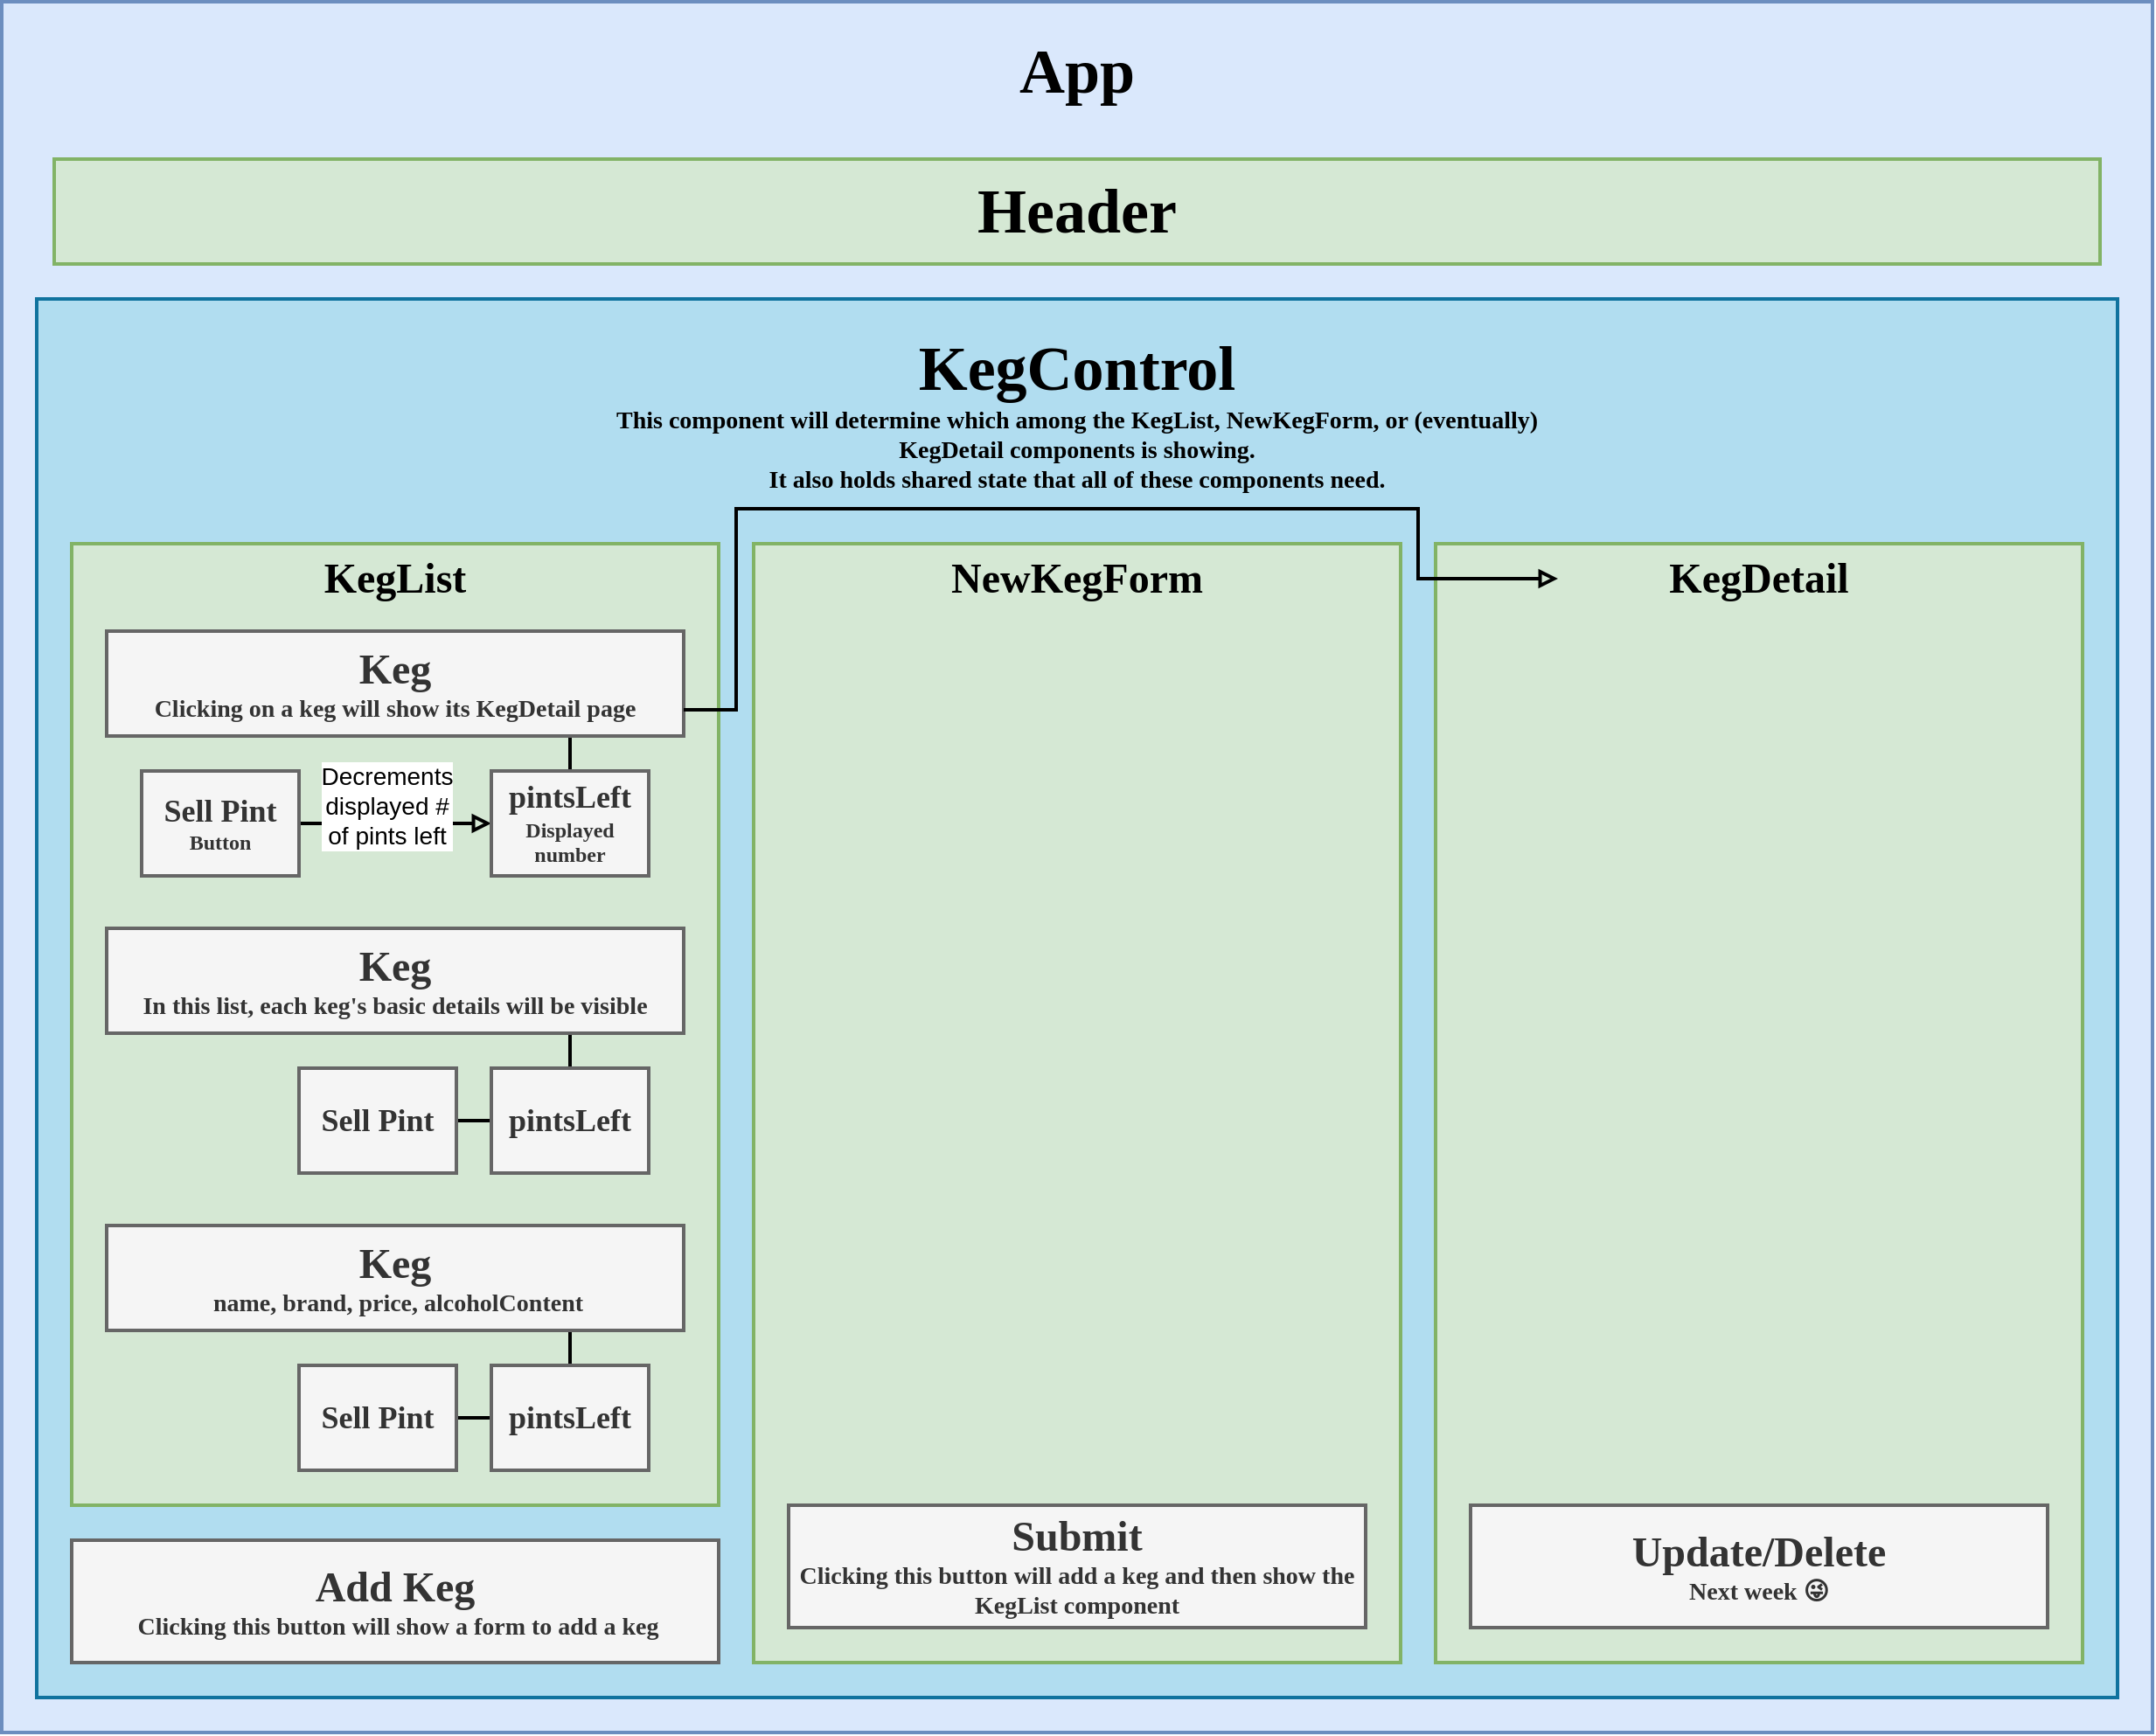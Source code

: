 <mxfile version="14.1.8" type="device"><diagram id="mD3gllbiSejDzujtqncb" name="Page-1"><mxGraphModel dx="3162" dy="1222" grid="1" gridSize="10" guides="1" tooltips="1" connect="1" arrows="1" fold="1" page="1" pageScale="1" pageWidth="1100" pageHeight="850" math="0" shadow="0"><root><mxCell id="0"/><mxCell id="1" parent="0"/><mxCell id="A_Lu4U9Y8x8mx7G1ReFX-2" value="" style="rounded=0;whiteSpace=wrap;html=1;strokeWidth=2;glass=0;sketch=0;shadow=0;fillColor=#dae8fc;strokeColor=#6c8ebf;" vertex="1" parent="1"><mxGeometry x="-10" y="10" width="1230" height="990" as="geometry"/></mxCell><mxCell id="A_Lu4U9Y8x8mx7G1ReFX-15" value="" style="rounded=0;whiteSpace=wrap;html=1;shadow=0;glass=0;sketch=0;strokeWidth=2;fillColor=#b1ddf0;strokeColor=#10739e;" vertex="1" parent="1"><mxGeometry x="10" y="180" width="1190" height="800" as="geometry"/></mxCell><mxCell id="A_Lu4U9Y8x8mx7G1ReFX-3" value="&lt;font data-font-src=&quot;https://fonts.googleapis.com/css?family=Roboto&quot; style=&quot;font-size: 36px&quot; face=&quot;gill sans mt&quot;&gt;&lt;b&gt;App&lt;/b&gt;&lt;/font&gt;" style="text;html=1;strokeColor=none;fillColor=none;align=center;verticalAlign=middle;whiteSpace=wrap;rounded=0;" vertex="1" parent="1"><mxGeometry x="555" y="10" width="100" height="80" as="geometry"/></mxCell><mxCell id="A_Lu4U9Y8x8mx7G1ReFX-4" value="" style="rounded=0;whiteSpace=wrap;html=1;shadow=0;glass=0;sketch=0;strokeWidth=2;fillColor=#d5e8d4;strokeColor=#82b366;" vertex="1" parent="1"><mxGeometry x="20" y="100" width="1170" height="60" as="geometry"/></mxCell><mxCell id="A_Lu4U9Y8x8mx7G1ReFX-5" value="&lt;font data-font-src=&quot;https://fonts.googleapis.com/css?family=Roboto&quot; style=&quot;font-size: 36px&quot; face=&quot;gill sans mt&quot;&gt;&lt;b&gt;Header&lt;/b&gt;&lt;/font&gt;" style="text;html=1;strokeColor=none;fillColor=none;align=center;verticalAlign=middle;whiteSpace=wrap;rounded=0;" vertex="1" parent="1"><mxGeometry x="555" y="90" width="100" height="80" as="geometry"/></mxCell><mxCell id="A_Lu4U9Y8x8mx7G1ReFX-6" value="" style="rounded=0;whiteSpace=wrap;html=1;shadow=0;glass=0;sketch=0;strokeWidth=2;fillColor=#d5e8d4;strokeColor=#82b366;" vertex="1" parent="1"><mxGeometry x="30" y="320" width="370" height="550" as="geometry"/></mxCell><mxCell id="A_Lu4U9Y8x8mx7G1ReFX-7" value="&lt;font data-font-src=&quot;https://fonts.googleapis.com/css?family=Roboto&quot; style=&quot;font-size: 24px&quot; face=&quot;gill sans mt&quot;&gt;&lt;b&gt;KegList&lt;/b&gt;&lt;/font&gt;" style="text;html=1;strokeColor=none;fillColor=none;align=center;verticalAlign=middle;whiteSpace=wrap;rounded=0;" vertex="1" parent="1"><mxGeometry x="100" y="320" width="230" height="40" as="geometry"/></mxCell><mxCell id="A_Lu4U9Y8x8mx7G1ReFX-28" style="edgeStyle=orthogonalEdgeStyle;rounded=0;orthogonalLoop=1;jettySize=auto;html=1;exitX=0.75;exitY=1;exitDx=0;exitDy=0;entryX=0.5;entryY=0;entryDx=0;entryDy=0;endArrow=none;endFill=0;strokeWidth=2;" edge="1" parent="1" source="A_Lu4U9Y8x8mx7G1ReFX-8" target="A_Lu4U9Y8x8mx7G1ReFX-22"><mxGeometry relative="1" as="geometry"/></mxCell><mxCell id="A_Lu4U9Y8x8mx7G1ReFX-8" value="&lt;font face=&quot;gill sans mt&quot; data-font-src=&quot;https://fonts.googleapis.com/css?family=Roboto&quot;&gt;&lt;b&gt;&lt;span style=&quot;font-size: 24px&quot;&gt;Keg&lt;/span&gt;&lt;br&gt;&lt;font style=&quot;font-size: 14px&quot;&gt;Clicking on a keg will show its KegDetail page&lt;/font&gt;&lt;br&gt;&lt;/b&gt;&lt;/font&gt;" style="rounded=0;whiteSpace=wrap;html=1;shadow=0;glass=0;sketch=0;strokeWidth=2;fillColor=#f5f5f5;strokeColor=#666666;fontColor=#333333;" vertex="1" parent="1"><mxGeometry x="50" y="370" width="330" height="60" as="geometry"/></mxCell><mxCell id="A_Lu4U9Y8x8mx7G1ReFX-34" style="edgeStyle=orthogonalEdgeStyle;rounded=0;orthogonalLoop=1;jettySize=auto;html=1;exitX=0.75;exitY=1;exitDx=0;exitDy=0;entryX=0.5;entryY=0;entryDx=0;entryDy=0;endArrow=none;endFill=0;strokeWidth=2;" edge="1" parent="1" source="A_Lu4U9Y8x8mx7G1ReFX-9" target="A_Lu4U9Y8x8mx7G1ReFX-32"><mxGeometry relative="1" as="geometry"/></mxCell><mxCell id="A_Lu4U9Y8x8mx7G1ReFX-9" value="&lt;font face=&quot;gill sans mt&quot; data-font-src=&quot;https://fonts.googleapis.com/css?family=Roboto&quot;&gt;&lt;b&gt;&lt;span style=&quot;font-size: 24px&quot;&gt;Keg&lt;/span&gt;&lt;br&gt;&lt;font style=&quot;font-size: 14px&quot;&gt;In this list, each keg's basic details will be visible&lt;/font&gt;&lt;br&gt;&lt;/b&gt;&lt;/font&gt;" style="rounded=0;whiteSpace=wrap;html=1;shadow=0;glass=0;sketch=0;strokeWidth=2;fillColor=#f5f5f5;strokeColor=#666666;fontColor=#333333;" vertex="1" parent="1"><mxGeometry x="50" y="540" width="330" height="60" as="geometry"/></mxCell><mxCell id="A_Lu4U9Y8x8mx7G1ReFX-38" style="edgeStyle=orthogonalEdgeStyle;rounded=0;orthogonalLoop=1;jettySize=auto;html=1;exitX=0.75;exitY=1;exitDx=0;exitDy=0;entryX=0.5;entryY=0;entryDx=0;entryDy=0;endArrow=none;endFill=0;strokeWidth=2;" edge="1" parent="1" source="A_Lu4U9Y8x8mx7G1ReFX-10" target="A_Lu4U9Y8x8mx7G1ReFX-36"><mxGeometry relative="1" as="geometry"/></mxCell><mxCell id="A_Lu4U9Y8x8mx7G1ReFX-10" value="&lt;font data-font-src=&quot;https://fonts.googleapis.com/css?family=Roboto&quot;&gt;&lt;b&gt;&lt;span style=&quot;font-family: &amp;#34;gill sans mt&amp;#34; ; font-size: 24px&quot;&gt;Keg&lt;/span&gt;&lt;br&gt;&lt;font face=&quot;Consolas&quot; data-font-src=&quot;https://fonts.googleapis.com/css?family=Consolas&quot; style=&quot;font-size: 14px&quot;&gt;&amp;nbsp;name, brand, price, alcoholContent&lt;/font&gt;&lt;br&gt;&lt;/b&gt;&lt;/font&gt;" style="rounded=0;whiteSpace=wrap;html=1;shadow=0;glass=0;sketch=0;strokeWidth=2;fillColor=#f5f5f5;strokeColor=#666666;fontColor=#333333;" vertex="1" parent="1"><mxGeometry x="50" y="710" width="330" height="60" as="geometry"/></mxCell><mxCell id="A_Lu4U9Y8x8mx7G1ReFX-11" value="&lt;font face=&quot;gill sans mt&quot; data-font-src=&quot;https://fonts.googleapis.com/css?family=Roboto&quot;&gt;&lt;b&gt;&lt;span style=&quot;font-size: 24px&quot;&gt;Add Keg&lt;/span&gt;&lt;br&gt;&lt;font style=&quot;font-size: 14px&quot;&gt;&amp;nbsp;Clicking this button will show a form to add a keg&lt;/font&gt;&lt;br&gt;&lt;/b&gt;&lt;/font&gt;" style="rounded=0;whiteSpace=wrap;html=1;shadow=0;glass=0;sketch=0;strokeWidth=2;fillColor=#f5f5f5;strokeColor=#666666;fontColor=#333333;" vertex="1" parent="1"><mxGeometry x="30" y="890" width="370" height="70" as="geometry"/></mxCell><mxCell id="A_Lu4U9Y8x8mx7G1ReFX-12" value="" style="rounded=0;whiteSpace=wrap;html=1;shadow=0;glass=0;sketch=0;strokeWidth=2;fillColor=#d5e8d4;strokeColor=#82b366;" vertex="1" parent="1"><mxGeometry x="420" y="320" width="370" height="640" as="geometry"/></mxCell><mxCell id="A_Lu4U9Y8x8mx7G1ReFX-13" value="&lt;font face=&quot;gill sans mt&quot;&gt;&lt;span style=&quot;font-size: 24px&quot;&gt;&lt;b&gt;NewKegForm&lt;/b&gt;&lt;/span&gt;&lt;/font&gt;" style="text;html=1;strokeColor=none;fillColor=none;align=center;verticalAlign=middle;whiteSpace=wrap;rounded=0;" vertex="1" parent="1"><mxGeometry x="490" y="320" width="230" height="40" as="geometry"/></mxCell><mxCell id="A_Lu4U9Y8x8mx7G1ReFX-14" value="&lt;font face=&quot;gill sans mt&quot; data-font-src=&quot;https://fonts.googleapis.com/css?family=Roboto&quot;&gt;&lt;b&gt;&lt;span style=&quot;font-size: 24px&quot;&gt;Submit&lt;/span&gt;&lt;br&gt;&lt;font style=&quot;font-size: 14px&quot;&gt;Clicking this button will add a keg and then show the KegList component&lt;/font&gt;&lt;br&gt;&lt;/b&gt;&lt;/font&gt;" style="rounded=0;whiteSpace=wrap;html=1;shadow=0;glass=0;sketch=0;strokeWidth=2;fillColor=#f5f5f5;strokeColor=#666666;fontColor=#333333;" vertex="1" parent="1"><mxGeometry x="440" y="870" width="330" height="70" as="geometry"/></mxCell><mxCell id="A_Lu4U9Y8x8mx7G1ReFX-16" value="&lt;font data-font-src=&quot;https://fonts.googleapis.com/css?family=Roboto&quot; face=&quot;gill sans mt&quot;&gt;&lt;b&gt;&lt;span style=&quot;font-size: 36px&quot;&gt;KegControl&lt;/span&gt;&lt;br&gt;&lt;font style=&quot;font-size: 14px&quot;&gt;&lt;font&gt;This component will determine which among the KegList, NewKegForm, or (eventually) KegDetail components is showing.&lt;br&gt;&lt;/font&gt;&lt;font&gt;It also holds shared state that all of these components need.&lt;/font&gt;&lt;/font&gt;&lt;br&gt;&lt;/b&gt;&lt;/font&gt;" style="text;html=1;strokeColor=none;fillColor=none;align=center;verticalAlign=middle;whiteSpace=wrap;rounded=0;" vertex="1" parent="1"><mxGeometry x="325" y="170" width="560" height="150" as="geometry"/></mxCell><mxCell id="A_Lu4U9Y8x8mx7G1ReFX-17" value="" style="rounded=0;whiteSpace=wrap;html=1;shadow=0;glass=0;sketch=0;strokeWidth=2;fillColor=#d5e8d4;strokeColor=#82b366;" vertex="1" parent="1"><mxGeometry x="810" y="320" width="370" height="640" as="geometry"/></mxCell><mxCell id="A_Lu4U9Y8x8mx7G1ReFX-18" value="&lt;font face=&quot;gill sans mt&quot; data-font-src=&quot;https://fonts.googleapis.com/css?family=Roboto&quot;&gt;&lt;b&gt;&lt;span style=&quot;font-size: 24px&quot;&gt;Update/Delete&lt;/span&gt;&lt;br&gt;&lt;font style=&quot;font-size: 14px&quot;&gt;Next week 😜&lt;/font&gt;&lt;br&gt;&lt;/b&gt;&lt;/font&gt;" style="rounded=0;whiteSpace=wrap;html=1;shadow=0;glass=0;sketch=0;strokeWidth=2;fillColor=#f5f5f5;strokeColor=#666666;fontColor=#333333;" vertex="1" parent="1"><mxGeometry x="830" y="870" width="330" height="70" as="geometry"/></mxCell><mxCell id="A_Lu4U9Y8x8mx7G1ReFX-19" value="&lt;font face=&quot;gill sans mt&quot;&gt;&lt;span style=&quot;font-size: 24px&quot;&gt;&lt;b&gt;KegDetail&lt;/b&gt;&lt;/span&gt;&lt;/font&gt;" style="text;html=1;strokeColor=none;fillColor=none;align=center;verticalAlign=middle;whiteSpace=wrap;rounded=0;" vertex="1" parent="1"><mxGeometry x="880" y="320" width="230" height="40" as="geometry"/></mxCell><mxCell id="A_Lu4U9Y8x8mx7G1ReFX-29" value="&lt;font style=&quot;font-size: 14px&quot;&gt;Decrements&lt;br&gt;displayed #&lt;br&gt;of pints left&lt;/font&gt;" style="edgeStyle=orthogonalEdgeStyle;rounded=0;orthogonalLoop=1;jettySize=auto;html=1;exitX=0;exitY=0.5;exitDx=0;exitDy=0;entryX=1;entryY=0.5;entryDx=0;entryDy=0;endArrow=none;endFill=0;strokeWidth=2;startArrow=block;startFill=0;" edge="1" parent="1" source="A_Lu4U9Y8x8mx7G1ReFX-22" target="A_Lu4U9Y8x8mx7G1ReFX-23"><mxGeometry x="0.091" y="-10" relative="1" as="geometry"><mxPoint as="offset"/></mxGeometry></mxCell><mxCell id="A_Lu4U9Y8x8mx7G1ReFX-22" value="&lt;font face=&quot;gill sans mt&quot; data-font-src=&quot;https://fonts.googleapis.com/css?family=Roboto&quot;&gt;&lt;b&gt;&lt;font style=&quot;font-size: 18px&quot;&gt;pintsLeft&lt;br&gt;&lt;/font&gt;Displayed number&lt;br&gt;&lt;/b&gt;&lt;/font&gt;" style="rounded=0;whiteSpace=wrap;html=1;shadow=0;glass=0;sketch=0;strokeWidth=2;fillColor=#f5f5f5;strokeColor=#666666;fontColor=#333333;" vertex="1" parent="1"><mxGeometry x="270" y="450" width="90" height="60" as="geometry"/></mxCell><mxCell id="A_Lu4U9Y8x8mx7G1ReFX-23" value="&lt;font face=&quot;gill sans mt&quot; data-font-src=&quot;https://fonts.googleapis.com/css?family=Roboto&quot;&gt;&lt;b&gt;&lt;font style=&quot;font-size: 18px&quot;&gt;Sell Pint&lt;br&gt;&lt;/font&gt;Button&lt;br&gt;&lt;/b&gt;&lt;/font&gt;" style="rounded=0;whiteSpace=wrap;html=1;shadow=0;glass=0;sketch=0;strokeWidth=2;fillColor=#f5f5f5;strokeColor=#666666;fontColor=#333333;" vertex="1" parent="1"><mxGeometry x="70" y="450" width="90" height="60" as="geometry"/></mxCell><mxCell id="A_Lu4U9Y8x8mx7G1ReFX-31" style="edgeStyle=orthogonalEdgeStyle;rounded=0;orthogonalLoop=1;jettySize=auto;html=1;exitX=0;exitY=0.5;exitDx=0;exitDy=0;entryX=1;entryY=0.5;entryDx=0;entryDy=0;endArrow=none;endFill=0;strokeWidth=2;" edge="1" parent="1" source="A_Lu4U9Y8x8mx7G1ReFX-32" target="A_Lu4U9Y8x8mx7G1ReFX-33"><mxGeometry relative="1" as="geometry"/></mxCell><mxCell id="A_Lu4U9Y8x8mx7G1ReFX-32" value="&lt;font face=&quot;gill sans mt&quot; data-font-src=&quot;https://fonts.googleapis.com/css?family=Roboto&quot;&gt;&lt;b&gt;&lt;font style=&quot;font-size: 18px&quot;&gt;pintsLeft&lt;/font&gt;&lt;br&gt;&lt;/b&gt;&lt;/font&gt;" style="rounded=0;whiteSpace=wrap;html=1;shadow=0;glass=0;sketch=0;strokeWidth=2;fillColor=#f5f5f5;strokeColor=#666666;fontColor=#333333;" vertex="1" parent="1"><mxGeometry x="270" y="620" width="90" height="60" as="geometry"/></mxCell><mxCell id="A_Lu4U9Y8x8mx7G1ReFX-33" value="&lt;font face=&quot;gill sans mt&quot; data-font-src=&quot;https://fonts.googleapis.com/css?family=Roboto&quot;&gt;&lt;b&gt;&lt;font style=&quot;font-size: 18px&quot;&gt;Sell Pint&lt;/font&gt;&lt;br&gt;&lt;/b&gt;&lt;/font&gt;" style="rounded=0;whiteSpace=wrap;html=1;shadow=0;glass=0;sketch=0;strokeWidth=2;fillColor=#f5f5f5;strokeColor=#666666;fontColor=#333333;" vertex="1" parent="1"><mxGeometry x="160" y="620" width="90" height="60" as="geometry"/></mxCell><mxCell id="A_Lu4U9Y8x8mx7G1ReFX-35" style="edgeStyle=orthogonalEdgeStyle;rounded=0;orthogonalLoop=1;jettySize=auto;html=1;exitX=0;exitY=0.5;exitDx=0;exitDy=0;entryX=1;entryY=0.5;entryDx=0;entryDy=0;endArrow=none;endFill=0;strokeWidth=2;" edge="1" parent="1" source="A_Lu4U9Y8x8mx7G1ReFX-36" target="A_Lu4U9Y8x8mx7G1ReFX-37"><mxGeometry relative="1" as="geometry"/></mxCell><mxCell id="A_Lu4U9Y8x8mx7G1ReFX-36" value="&lt;font face=&quot;gill sans mt&quot; data-font-src=&quot;https://fonts.googleapis.com/css?family=Roboto&quot;&gt;&lt;b&gt;&lt;font style=&quot;font-size: 18px&quot;&gt;pintsLeft&lt;/font&gt;&lt;br&gt;&lt;/b&gt;&lt;/font&gt;" style="rounded=0;whiteSpace=wrap;html=1;shadow=0;glass=0;sketch=0;strokeWidth=2;fillColor=#f5f5f5;strokeColor=#666666;fontColor=#333333;" vertex="1" parent="1"><mxGeometry x="270" y="790" width="90" height="60" as="geometry"/></mxCell><mxCell id="A_Lu4U9Y8x8mx7G1ReFX-37" value="&lt;font face=&quot;gill sans mt&quot; data-font-src=&quot;https://fonts.googleapis.com/css?family=Roboto&quot;&gt;&lt;b&gt;&lt;font style=&quot;font-size: 18px&quot;&gt;Sell Pint&lt;/font&gt;&lt;br&gt;&lt;/b&gt;&lt;/font&gt;" style="rounded=0;whiteSpace=wrap;html=1;shadow=0;glass=0;sketch=0;strokeWidth=2;fillColor=#f5f5f5;strokeColor=#666666;fontColor=#333333;" vertex="1" parent="1"><mxGeometry x="160" y="790" width="90" height="60" as="geometry"/></mxCell><mxCell id="A_Lu4U9Y8x8mx7G1ReFX-39" style="edgeStyle=orthogonalEdgeStyle;rounded=0;orthogonalLoop=1;jettySize=auto;html=1;exitX=1;exitY=0.75;exitDx=0;exitDy=0;entryX=0;entryY=0.5;entryDx=0;entryDy=0;endArrow=block;endFill=0;strokeWidth=2;" edge="1" parent="1" source="A_Lu4U9Y8x8mx7G1ReFX-8" target="A_Lu4U9Y8x8mx7G1ReFX-19"><mxGeometry relative="1" as="geometry"><Array as="points"><mxPoint x="410" y="415"/><mxPoint x="410" y="300"/><mxPoint x="800" y="300"/><mxPoint x="800" y="340"/></Array></mxGeometry></mxCell></root></mxGraphModel></diagram></mxfile>